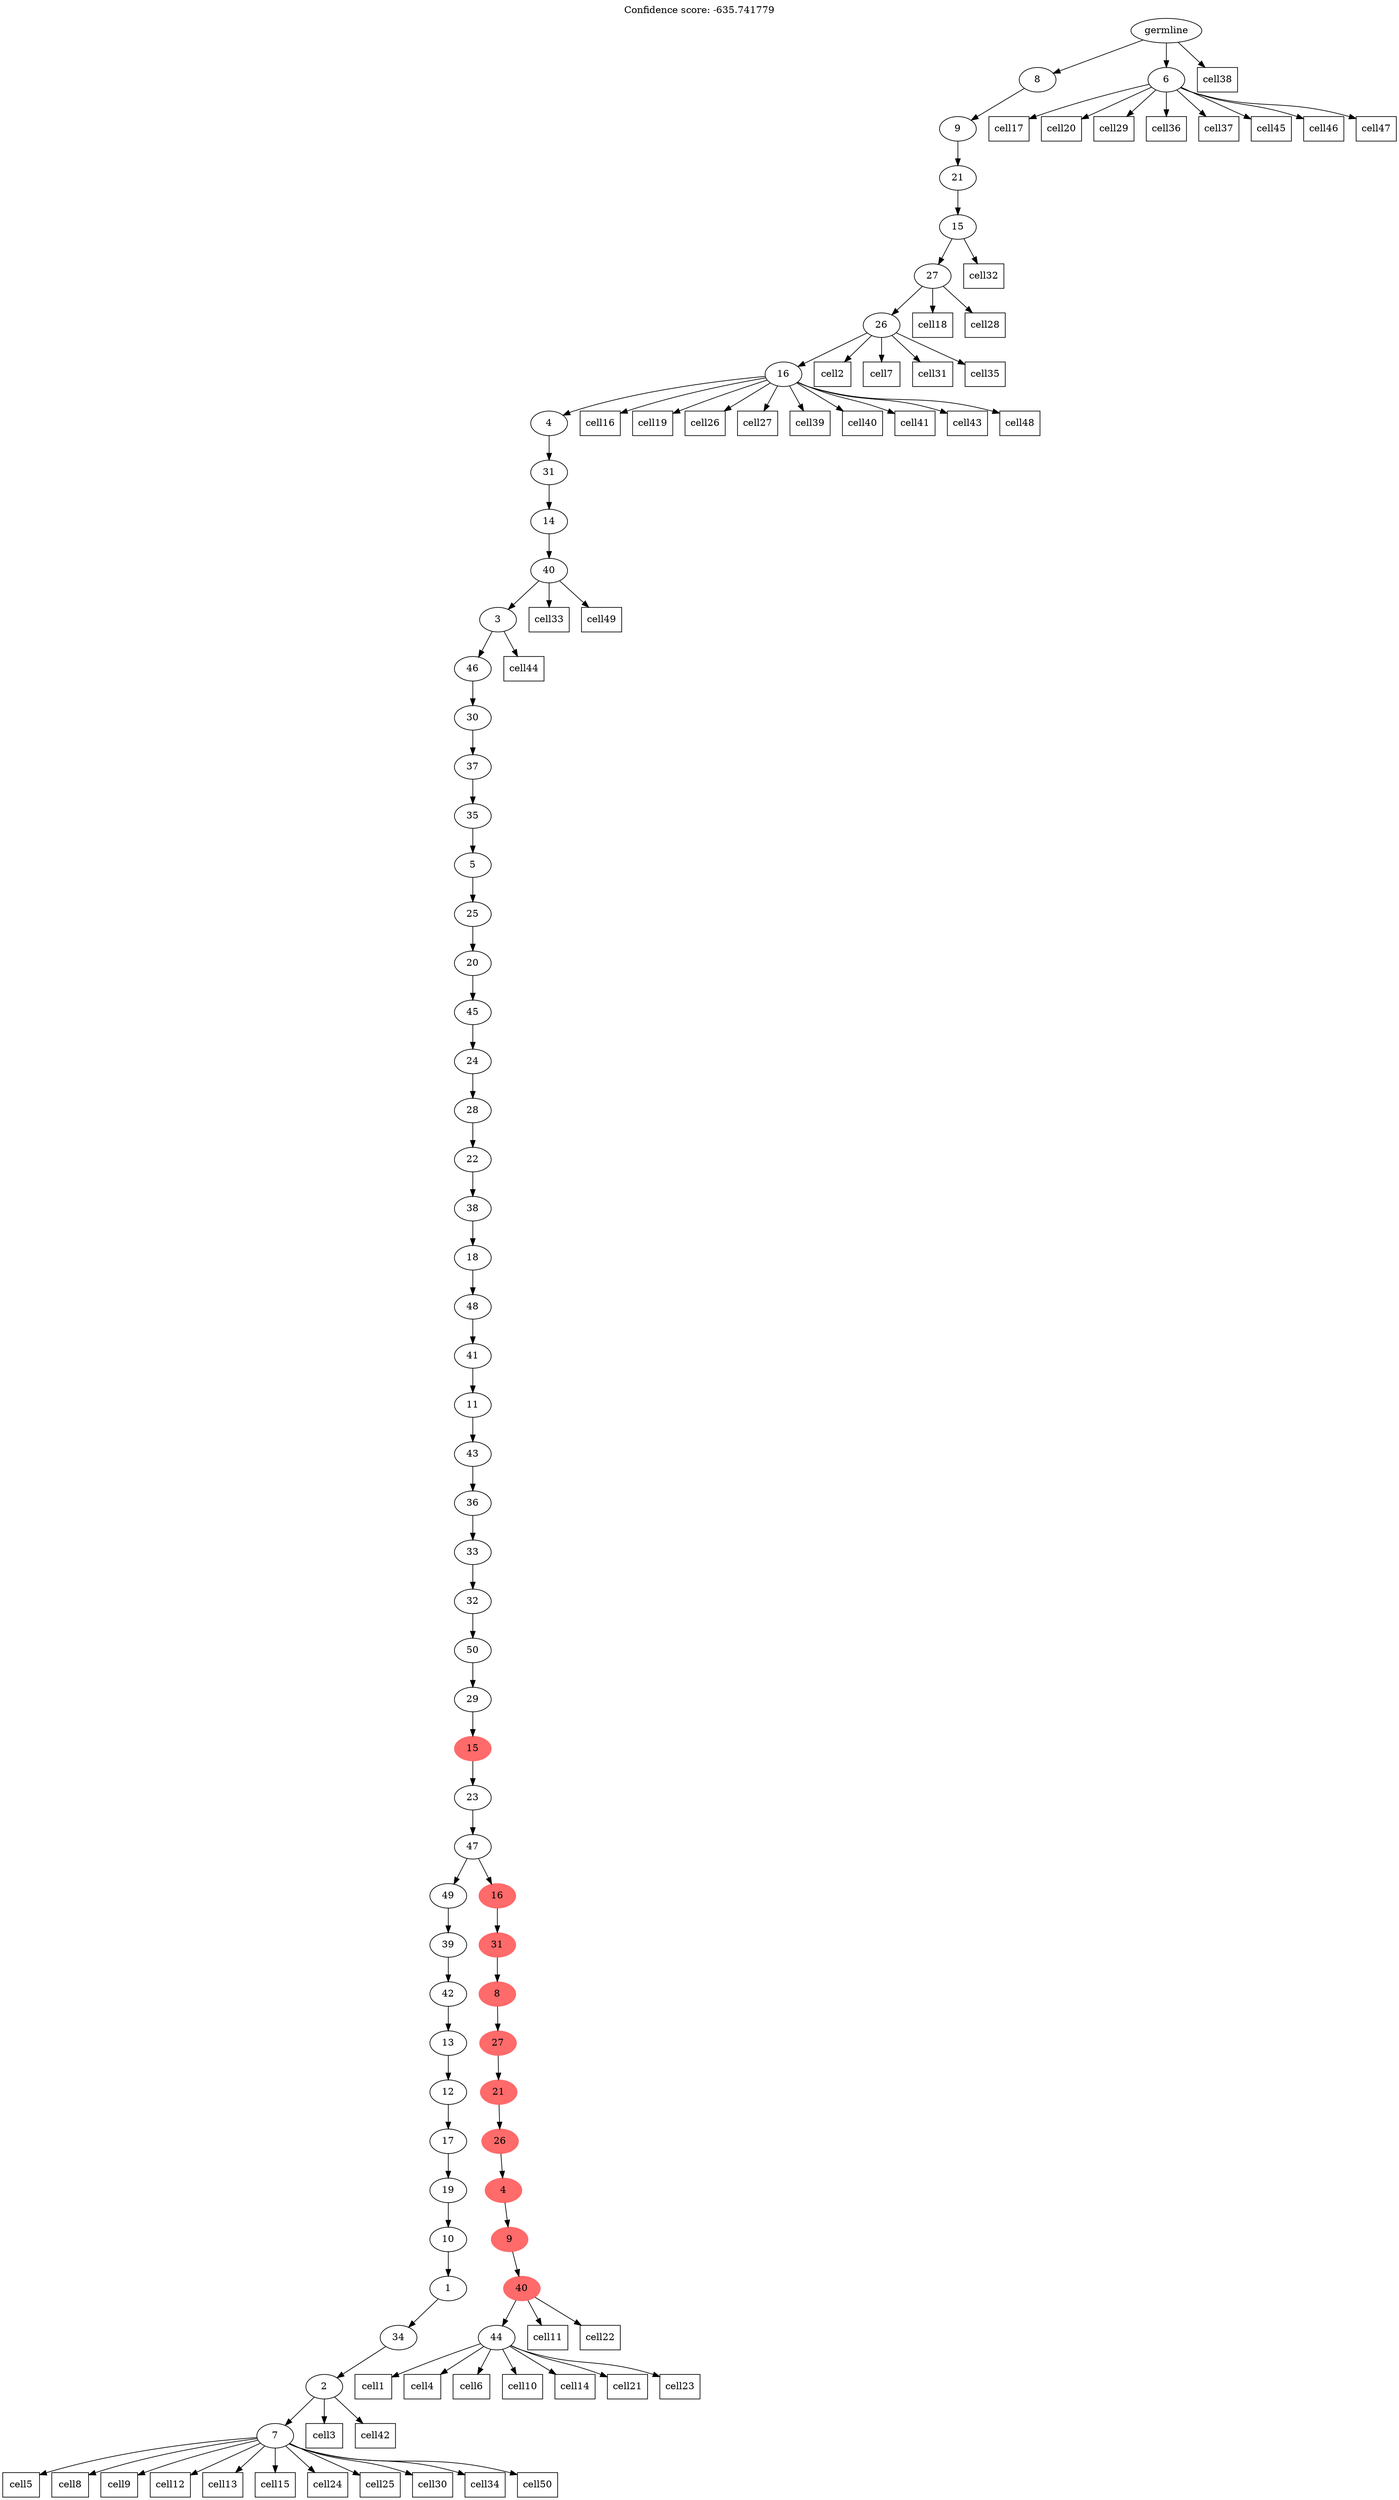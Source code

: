 digraph g {
	"59" -> "60";
	"60" [label="7"];
	"58" -> "59";
	"59" [label="2"];
	"57" -> "58";
	"58" [label="34"];
	"56" -> "57";
	"57" [label="1"];
	"55" -> "56";
	"56" [label="10"];
	"54" -> "55";
	"55" [label="19"];
	"53" -> "54";
	"54" [label="17"];
	"52" -> "53";
	"53" [label="12"];
	"51" -> "52";
	"52" [label="13"];
	"50" -> "51";
	"51" [label="42"];
	"49" -> "50";
	"50" [label="39"];
	"47" -> "48";
	"48" [label="44"];
	"46" -> "47";
	"47" [color=indianred1, style=filled, label="40"];
	"45" -> "46";
	"46" [color=indianred1, style=filled, label="9"];
	"44" -> "45";
	"45" [color=indianred1, style=filled, label="4"];
	"43" -> "44";
	"44" [color=indianred1, style=filled, label="26"];
	"42" -> "43";
	"43" [color=indianred1, style=filled, label="21"];
	"41" -> "42";
	"42" [color=indianred1, style=filled, label="27"];
	"40" -> "41";
	"41" [color=indianred1, style=filled, label="8"];
	"39" -> "40";
	"40" [color=indianred1, style=filled, label="31"];
	"38" -> "39";
	"39" [color=indianred1, style=filled, label="16"];
	"38" -> "49";
	"49" [label="49"];
	"37" -> "38";
	"38" [label="47"];
	"36" -> "37";
	"37" [label="23"];
	"35" -> "36";
	"36" [color=indianred1, style=filled, label="15"];
	"34" -> "35";
	"35" [label="29"];
	"33" -> "34";
	"34" [label="50"];
	"32" -> "33";
	"33" [label="32"];
	"31" -> "32";
	"32" [label="33"];
	"30" -> "31";
	"31" [label="36"];
	"29" -> "30";
	"30" [label="43"];
	"28" -> "29";
	"29" [label="11"];
	"27" -> "28";
	"28" [label="41"];
	"26" -> "27";
	"27" [label="48"];
	"25" -> "26";
	"26" [label="18"];
	"24" -> "25";
	"25" [label="38"];
	"23" -> "24";
	"24" [label="22"];
	"22" -> "23";
	"23" [label="28"];
	"21" -> "22";
	"22" [label="24"];
	"20" -> "21";
	"21" [label="45"];
	"19" -> "20";
	"20" [label="20"];
	"18" -> "19";
	"19" [label="25"];
	"17" -> "18";
	"18" [label="5"];
	"16" -> "17";
	"17" [label="35"];
	"15" -> "16";
	"16" [label="37"];
	"14" -> "15";
	"15" [label="30"];
	"13" -> "14";
	"14" [label="46"];
	"12" -> "13";
	"13" [label="3"];
	"11" -> "12";
	"12" [label="40"];
	"10" -> "11";
	"11" [label="14"];
	"9" -> "10";
	"10" [label="31"];
	"8" -> "9";
	"9" [label="4"];
	"7" -> "8";
	"8" [label="16"];
	"6" -> "7";
	"7" [label="26"];
	"5" -> "6";
	"6" [label="27"];
	"4" -> "5";
	"5" [label="15"];
	"3" -> "4";
	"4" [label="21"];
	"2" -> "3";
	"3" [label="9"];
	"0" -> "1";
	"1" [label="6"];
	"0" -> "2";
	"2" [label="8"];
	"0" [label="germline"];
	"48" -> "cell1";
	"cell1" [shape=box];
	"7" -> "cell2";
	"cell2" [shape=box];
	"59" -> "cell3";
	"cell3" [shape=box];
	"48" -> "cell4";
	"cell4" [shape=box];
	"60" -> "cell5";
	"cell5" [shape=box];
	"48" -> "cell6";
	"cell6" [shape=box];
	"7" -> "cell7";
	"cell7" [shape=box];
	"60" -> "cell8";
	"cell8" [shape=box];
	"60" -> "cell9";
	"cell9" [shape=box];
	"48" -> "cell10";
	"cell10" [shape=box];
	"47" -> "cell11";
	"cell11" [shape=box];
	"60" -> "cell12";
	"cell12" [shape=box];
	"60" -> "cell13";
	"cell13" [shape=box];
	"48" -> "cell14";
	"cell14" [shape=box];
	"60" -> "cell15";
	"cell15" [shape=box];
	"8" -> "cell16";
	"cell16" [shape=box];
	"1" -> "cell17";
	"cell17" [shape=box];
	"6" -> "cell18";
	"cell18" [shape=box];
	"8" -> "cell19";
	"cell19" [shape=box];
	"1" -> "cell20";
	"cell20" [shape=box];
	"48" -> "cell21";
	"cell21" [shape=box];
	"47" -> "cell22";
	"cell22" [shape=box];
	"48" -> "cell23";
	"cell23" [shape=box];
	"60" -> "cell24";
	"cell24" [shape=box];
	"60" -> "cell25";
	"cell25" [shape=box];
	"8" -> "cell26";
	"cell26" [shape=box];
	"8" -> "cell27";
	"cell27" [shape=box];
	"6" -> "cell28";
	"cell28" [shape=box];
	"1" -> "cell29";
	"cell29" [shape=box];
	"60" -> "cell30";
	"cell30" [shape=box];
	"7" -> "cell31";
	"cell31" [shape=box];
	"5" -> "cell32";
	"cell32" [shape=box];
	"12" -> "cell33";
	"cell33" [shape=box];
	"60" -> "cell34";
	"cell34" [shape=box];
	"7" -> "cell35";
	"cell35" [shape=box];
	"1" -> "cell36";
	"cell36" [shape=box];
	"1" -> "cell37";
	"cell37" [shape=box];
	"0" -> "cell38";
	"cell38" [shape=box];
	"8" -> "cell39";
	"cell39" [shape=box];
	"8" -> "cell40";
	"cell40" [shape=box];
	"8" -> "cell41";
	"cell41" [shape=box];
	"59" -> "cell42";
	"cell42" [shape=box];
	"8" -> "cell43";
	"cell43" [shape=box];
	"13" -> "cell44";
	"cell44" [shape=box];
	"1" -> "cell45";
	"cell45" [shape=box];
	"1" -> "cell46";
	"cell46" [shape=box];
	"1" -> "cell47";
	"cell47" [shape=box];
	"8" -> "cell48";
	"cell48" [shape=box];
	"12" -> "cell49";
	"cell49" [shape=box];
	"60" -> "cell50";
	"cell50" [shape=box];
	labelloc="t";
	label="Confidence score: -635.741779";
}
